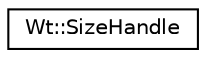 digraph "Graphical Class Hierarchy"
{
 // LATEX_PDF_SIZE
  edge [fontname="Helvetica",fontsize="10",labelfontname="Helvetica",labelfontsize="10"];
  node [fontname="Helvetica",fontsize="10",shape=record];
  rankdir="LR";
  Node0 [label="Wt::SizeHandle",height=0.2,width=0.4,color="black", fillcolor="white", style="filled",URL="$classWt_1_1SizeHandle.html",tooltip=" "];
}
